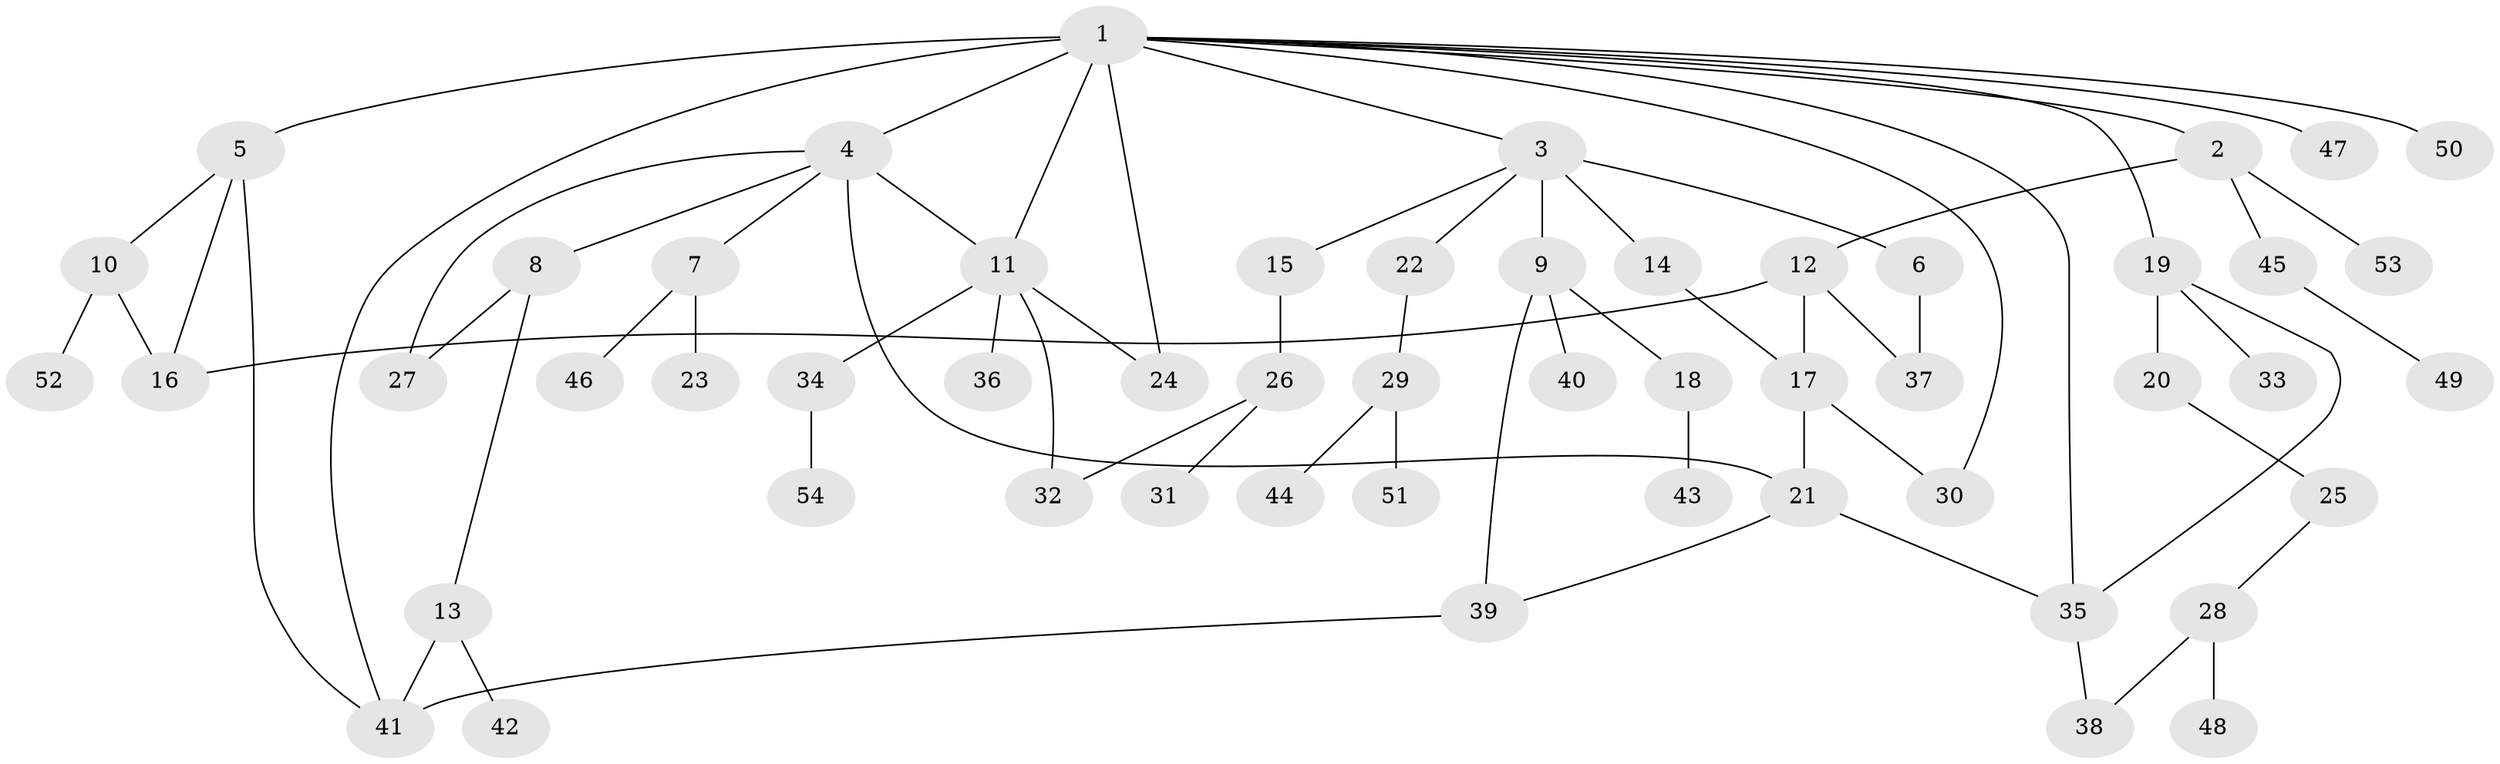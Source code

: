 // original degree distribution, {11: 0.009345794392523364, 5: 0.04672897196261682, 8: 0.018691588785046728, 6: 0.009345794392523364, 3: 0.1308411214953271, 4: 0.06542056074766354, 7: 0.009345794392523364, 1: 0.3644859813084112, 2: 0.34579439252336447}
// Generated by graph-tools (version 1.1) at 2025/34/03/09/25 02:34:23]
// undirected, 54 vertices, 70 edges
graph export_dot {
graph [start="1"]
  node [color=gray90,style=filled];
  1;
  2;
  3;
  4;
  5;
  6;
  7;
  8;
  9;
  10;
  11;
  12;
  13;
  14;
  15;
  16;
  17;
  18;
  19;
  20;
  21;
  22;
  23;
  24;
  25;
  26;
  27;
  28;
  29;
  30;
  31;
  32;
  33;
  34;
  35;
  36;
  37;
  38;
  39;
  40;
  41;
  42;
  43;
  44;
  45;
  46;
  47;
  48;
  49;
  50;
  51;
  52;
  53;
  54;
  1 -- 2 [weight=1.0];
  1 -- 3 [weight=1.0];
  1 -- 4 [weight=2.0];
  1 -- 5 [weight=4.0];
  1 -- 11 [weight=1.0];
  1 -- 19 [weight=1.0];
  1 -- 24 [weight=1.0];
  1 -- 30 [weight=1.0];
  1 -- 35 [weight=1.0];
  1 -- 41 [weight=1.0];
  1 -- 47 [weight=1.0];
  1 -- 50 [weight=1.0];
  2 -- 12 [weight=1.0];
  2 -- 45 [weight=1.0];
  2 -- 53 [weight=1.0];
  3 -- 6 [weight=1.0];
  3 -- 9 [weight=1.0];
  3 -- 14 [weight=2.0];
  3 -- 15 [weight=1.0];
  3 -- 22 [weight=1.0];
  4 -- 7 [weight=1.0];
  4 -- 8 [weight=2.0];
  4 -- 11 [weight=1.0];
  4 -- 21 [weight=1.0];
  4 -- 27 [weight=1.0];
  5 -- 10 [weight=1.0];
  5 -- 16 [weight=1.0];
  5 -- 41 [weight=1.0];
  6 -- 37 [weight=1.0];
  7 -- 23 [weight=1.0];
  7 -- 46 [weight=1.0];
  8 -- 13 [weight=1.0];
  8 -- 27 [weight=1.0];
  9 -- 18 [weight=1.0];
  9 -- 39 [weight=1.0];
  9 -- 40 [weight=1.0];
  10 -- 16 [weight=1.0];
  10 -- 52 [weight=1.0];
  11 -- 24 [weight=1.0];
  11 -- 32 [weight=1.0];
  11 -- 34 [weight=1.0];
  11 -- 36 [weight=1.0];
  12 -- 16 [weight=1.0];
  12 -- 17 [weight=1.0];
  12 -- 37 [weight=1.0];
  13 -- 41 [weight=2.0];
  13 -- 42 [weight=1.0];
  14 -- 17 [weight=1.0];
  15 -- 26 [weight=1.0];
  17 -- 21 [weight=1.0];
  17 -- 30 [weight=1.0];
  18 -- 43 [weight=1.0];
  19 -- 20 [weight=1.0];
  19 -- 33 [weight=1.0];
  19 -- 35 [weight=1.0];
  20 -- 25 [weight=2.0];
  21 -- 35 [weight=1.0];
  21 -- 39 [weight=1.0];
  22 -- 29 [weight=1.0];
  25 -- 28 [weight=1.0];
  26 -- 31 [weight=1.0];
  26 -- 32 [weight=1.0];
  28 -- 38 [weight=1.0];
  28 -- 48 [weight=1.0];
  29 -- 44 [weight=1.0];
  29 -- 51 [weight=1.0];
  34 -- 54 [weight=1.0];
  35 -- 38 [weight=1.0];
  39 -- 41 [weight=1.0];
  45 -- 49 [weight=1.0];
}
